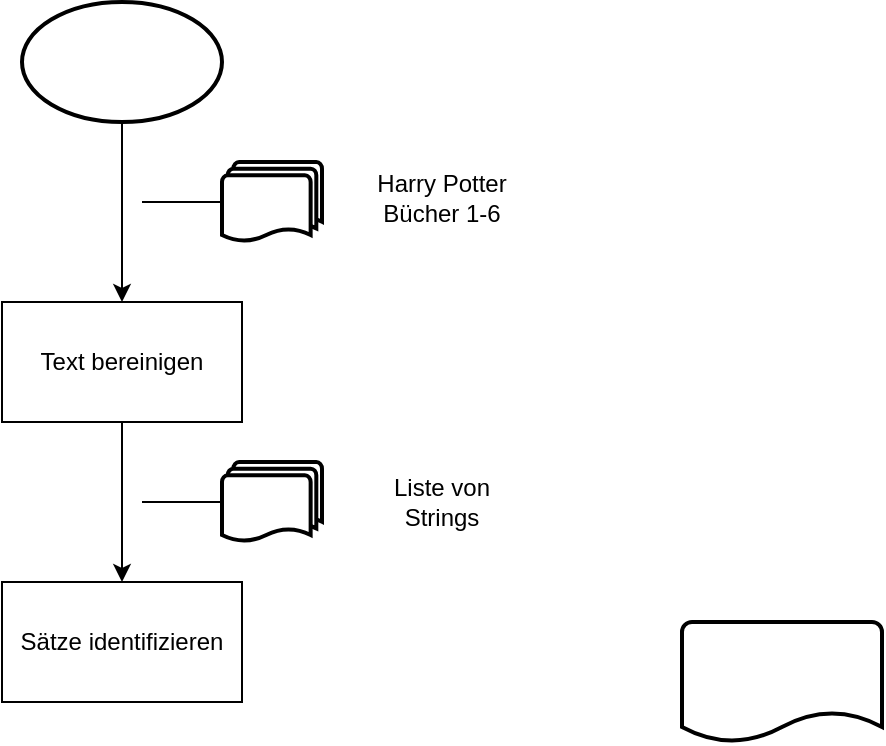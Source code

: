 <mxfile version="24.4.9" type="github">
  <diagram name="Seite-1" id="SvhvvmeFcoDxAh_jtdYO">
    <mxGraphModel dx="1495" dy="1254" grid="1" gridSize="10" guides="1" tooltips="1" connect="1" arrows="1" fold="1" page="1" pageScale="1" pageWidth="827" pageHeight="1169" math="0" shadow="0">
      <root>
        <mxCell id="0" />
        <mxCell id="1" parent="0" />
        <mxCell id="xMsVJAbixA_j78Orgxup-1" value="" style="strokeWidth=2;html=1;shape=mxgraph.flowchart.document2;whiteSpace=wrap;size=0.25;" vertex="1" parent="1">
          <mxGeometry x="390" y="390" width="100" height="60" as="geometry" />
        </mxCell>
        <mxCell id="xMsVJAbixA_j78Orgxup-5" style="edgeStyle=orthogonalEdgeStyle;rounded=0;orthogonalLoop=1;jettySize=auto;html=1;entryX=0.5;entryY=0;entryDx=0;entryDy=0;" edge="1" parent="1" source="xMsVJAbixA_j78Orgxup-2" target="xMsVJAbixA_j78Orgxup-4">
          <mxGeometry relative="1" as="geometry" />
        </mxCell>
        <mxCell id="xMsVJAbixA_j78Orgxup-2" value="" style="strokeWidth=2;html=1;shape=mxgraph.flowchart.start_1;whiteSpace=wrap;" vertex="1" parent="1">
          <mxGeometry x="60" y="80" width="100" height="60" as="geometry" />
        </mxCell>
        <mxCell id="xMsVJAbixA_j78Orgxup-6" style="edgeStyle=orthogonalEdgeStyle;rounded=0;orthogonalLoop=1;jettySize=auto;html=1;endArrow=none;endFill=0;" edge="1" parent="1" source="xMsVJAbixA_j78Orgxup-3">
          <mxGeometry relative="1" as="geometry">
            <mxPoint x="120" y="180" as="targetPoint" />
          </mxGeometry>
        </mxCell>
        <mxCell id="xMsVJAbixA_j78Orgxup-3" value="" style="strokeWidth=2;html=1;shape=mxgraph.flowchart.multi-document;whiteSpace=wrap;" vertex="1" parent="1">
          <mxGeometry x="160" y="160" width="50" height="40" as="geometry" />
        </mxCell>
        <mxCell id="xMsVJAbixA_j78Orgxup-9" style="edgeStyle=orthogonalEdgeStyle;rounded=0;orthogonalLoop=1;jettySize=auto;html=1;" edge="1" parent="1" source="xMsVJAbixA_j78Orgxup-4" target="xMsVJAbixA_j78Orgxup-8">
          <mxGeometry relative="1" as="geometry" />
        </mxCell>
        <mxCell id="xMsVJAbixA_j78Orgxup-4" value="Text bereinigen" style="rounded=0;whiteSpace=wrap;html=1;" vertex="1" parent="1">
          <mxGeometry x="50" y="230" width="120" height="60" as="geometry" />
        </mxCell>
        <mxCell id="xMsVJAbixA_j78Orgxup-7" value="Harry Potter Bücher 1-6" style="text;html=1;align=center;verticalAlign=middle;whiteSpace=wrap;rounded=0;" vertex="1" parent="1">
          <mxGeometry x="230" y="160" width="80" height="35" as="geometry" />
        </mxCell>
        <mxCell id="xMsVJAbixA_j78Orgxup-8" value="Sätze identifizieren" style="rounded=0;whiteSpace=wrap;html=1;" vertex="1" parent="1">
          <mxGeometry x="50" y="370" width="120" height="60" as="geometry" />
        </mxCell>
        <mxCell id="xMsVJAbixA_j78Orgxup-11" style="edgeStyle=orthogonalEdgeStyle;rounded=0;orthogonalLoop=1;jettySize=auto;html=1;endArrow=none;endFill=0;" edge="1" parent="1" source="xMsVJAbixA_j78Orgxup-10">
          <mxGeometry relative="1" as="geometry">
            <mxPoint x="120" y="330" as="targetPoint" />
          </mxGeometry>
        </mxCell>
        <mxCell id="xMsVJAbixA_j78Orgxup-10" value="" style="strokeWidth=2;html=1;shape=mxgraph.flowchart.multi-document;whiteSpace=wrap;" vertex="1" parent="1">
          <mxGeometry x="160" y="310" width="50" height="40" as="geometry" />
        </mxCell>
        <mxCell id="xMsVJAbixA_j78Orgxup-12" value="Liste von Strings" style="text;html=1;align=center;verticalAlign=middle;whiteSpace=wrap;rounded=0;" vertex="1" parent="1">
          <mxGeometry x="230" y="312.5" width="80" height="35" as="geometry" />
        </mxCell>
      </root>
    </mxGraphModel>
  </diagram>
</mxfile>
